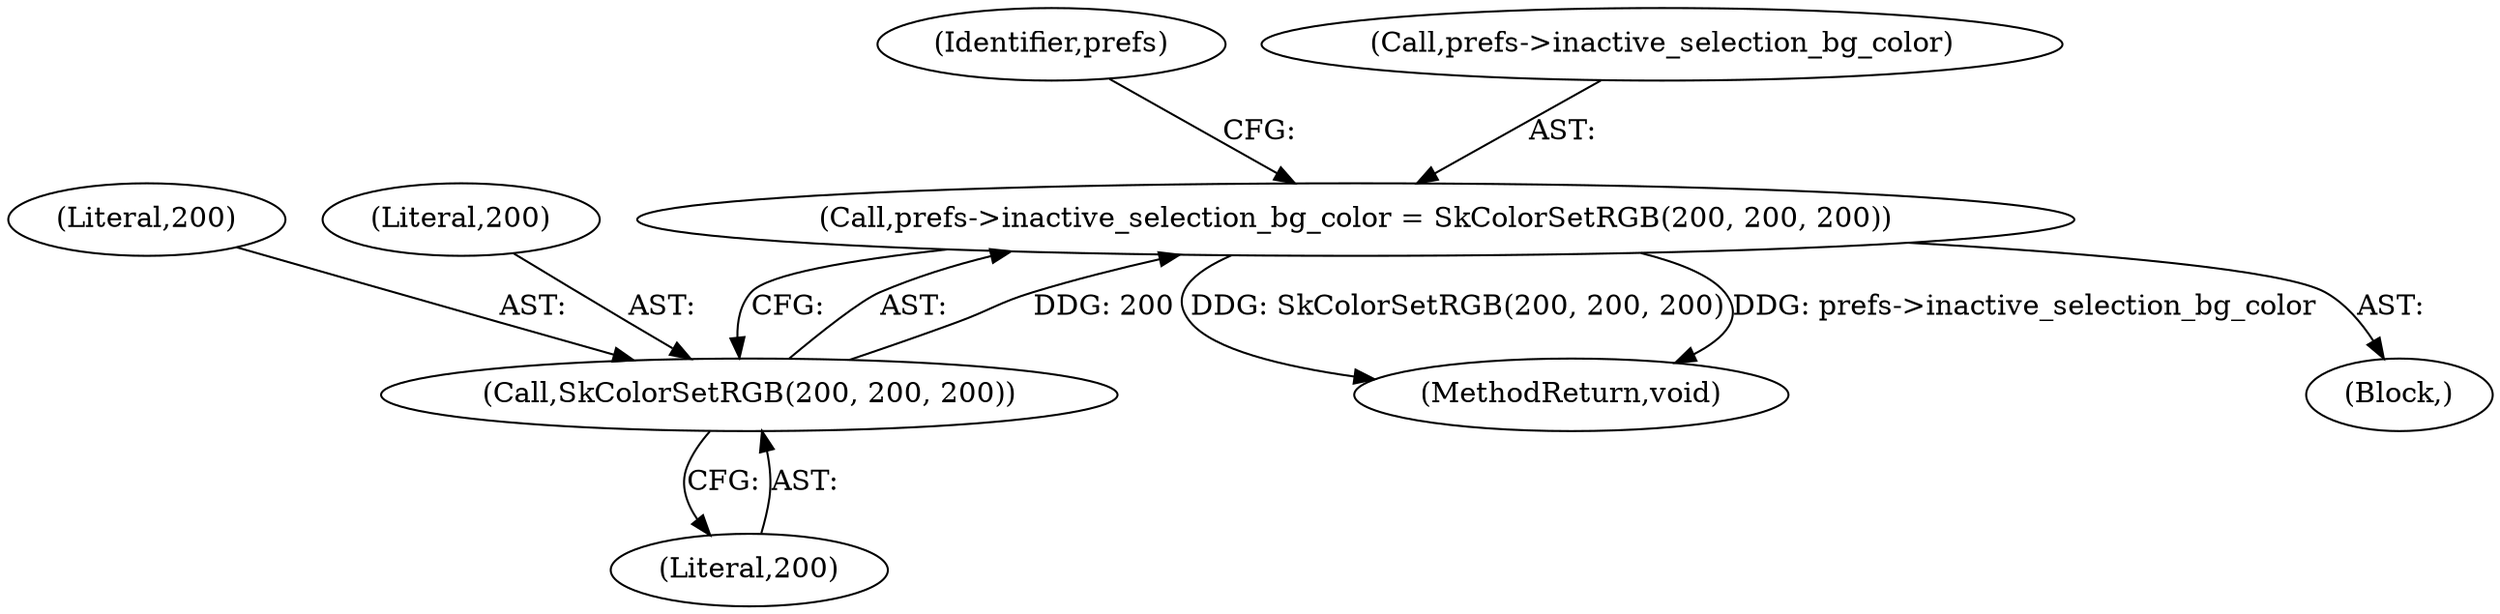 digraph "1_Chrome_c975c78878fff68e82333f599882a7f73cb721ea_0@pointer" {
"1000160" [label="(Call,prefs->inactive_selection_bg_color = SkColorSetRGB(200, 200, 200))"];
"1000164" [label="(Call,SkColorSetRGB(200, 200, 200))"];
"1000160" [label="(Call,prefs->inactive_selection_bg_color = SkColorSetRGB(200, 200, 200))"];
"1000167" [label="(Literal,200)"];
"1000176" [label="(MethodReturn,void)"];
"1000166" [label="(Literal,200)"];
"1000101" [label="(Block,)"];
"1000170" [label="(Identifier,prefs)"];
"1000164" [label="(Call,SkColorSetRGB(200, 200, 200))"];
"1000165" [label="(Literal,200)"];
"1000161" [label="(Call,prefs->inactive_selection_bg_color)"];
"1000160" -> "1000101"  [label="AST: "];
"1000160" -> "1000164"  [label="CFG: "];
"1000161" -> "1000160"  [label="AST: "];
"1000164" -> "1000160"  [label="AST: "];
"1000170" -> "1000160"  [label="CFG: "];
"1000160" -> "1000176"  [label="DDG: SkColorSetRGB(200, 200, 200)"];
"1000160" -> "1000176"  [label="DDG: prefs->inactive_selection_bg_color"];
"1000164" -> "1000160"  [label="DDG: 200"];
"1000164" -> "1000167"  [label="CFG: "];
"1000165" -> "1000164"  [label="AST: "];
"1000166" -> "1000164"  [label="AST: "];
"1000167" -> "1000164"  [label="AST: "];
}
